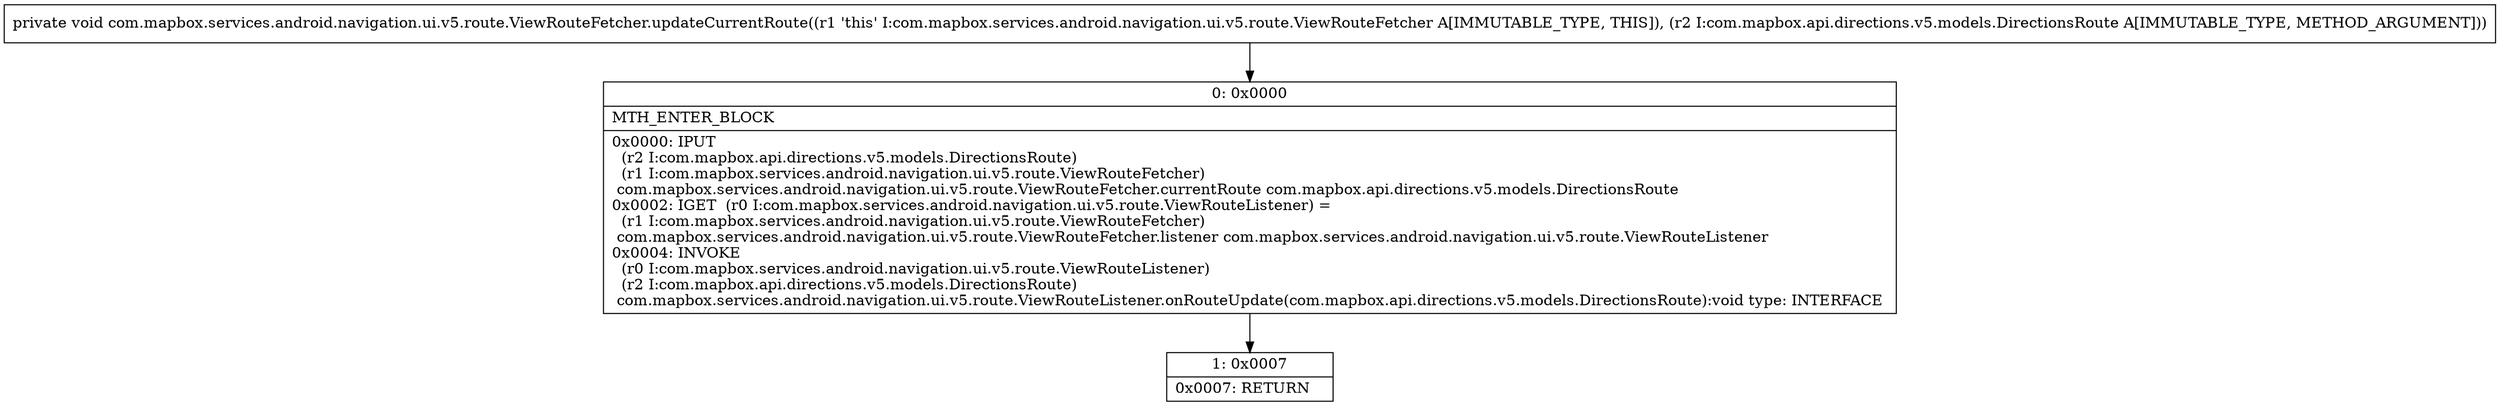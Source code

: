 digraph "CFG forcom.mapbox.services.android.navigation.ui.v5.route.ViewRouteFetcher.updateCurrentRoute(Lcom\/mapbox\/api\/directions\/v5\/models\/DirectionsRoute;)V" {
Node_0 [shape=record,label="{0\:\ 0x0000|MTH_ENTER_BLOCK\l|0x0000: IPUT  \l  (r2 I:com.mapbox.api.directions.v5.models.DirectionsRoute)\l  (r1 I:com.mapbox.services.android.navigation.ui.v5.route.ViewRouteFetcher)\l com.mapbox.services.android.navigation.ui.v5.route.ViewRouteFetcher.currentRoute com.mapbox.api.directions.v5.models.DirectionsRoute \l0x0002: IGET  (r0 I:com.mapbox.services.android.navigation.ui.v5.route.ViewRouteListener) = \l  (r1 I:com.mapbox.services.android.navigation.ui.v5.route.ViewRouteFetcher)\l com.mapbox.services.android.navigation.ui.v5.route.ViewRouteFetcher.listener com.mapbox.services.android.navigation.ui.v5.route.ViewRouteListener \l0x0004: INVOKE  \l  (r0 I:com.mapbox.services.android.navigation.ui.v5.route.ViewRouteListener)\l  (r2 I:com.mapbox.api.directions.v5.models.DirectionsRoute)\l com.mapbox.services.android.navigation.ui.v5.route.ViewRouteListener.onRouteUpdate(com.mapbox.api.directions.v5.models.DirectionsRoute):void type: INTERFACE \l}"];
Node_1 [shape=record,label="{1\:\ 0x0007|0x0007: RETURN   \l}"];
MethodNode[shape=record,label="{private void com.mapbox.services.android.navigation.ui.v5.route.ViewRouteFetcher.updateCurrentRoute((r1 'this' I:com.mapbox.services.android.navigation.ui.v5.route.ViewRouteFetcher A[IMMUTABLE_TYPE, THIS]), (r2 I:com.mapbox.api.directions.v5.models.DirectionsRoute A[IMMUTABLE_TYPE, METHOD_ARGUMENT])) }"];
MethodNode -> Node_0;
Node_0 -> Node_1;
}

